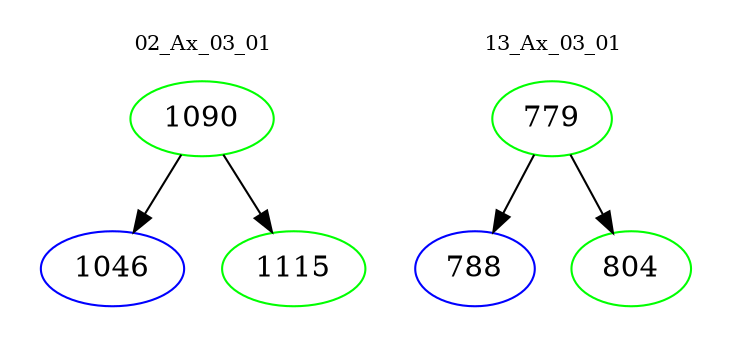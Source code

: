 digraph{
subgraph cluster_0 {
color = white
label = "02_Ax_03_01";
fontsize=10;
T0_1090 [label="1090", color="green"]
T0_1090 -> T0_1046 [color="black"]
T0_1046 [label="1046", color="blue"]
T0_1090 -> T0_1115 [color="black"]
T0_1115 [label="1115", color="green"]
}
subgraph cluster_1 {
color = white
label = "13_Ax_03_01";
fontsize=10;
T1_779 [label="779", color="green"]
T1_779 -> T1_788 [color="black"]
T1_788 [label="788", color="blue"]
T1_779 -> T1_804 [color="black"]
T1_804 [label="804", color="green"]
}
}
